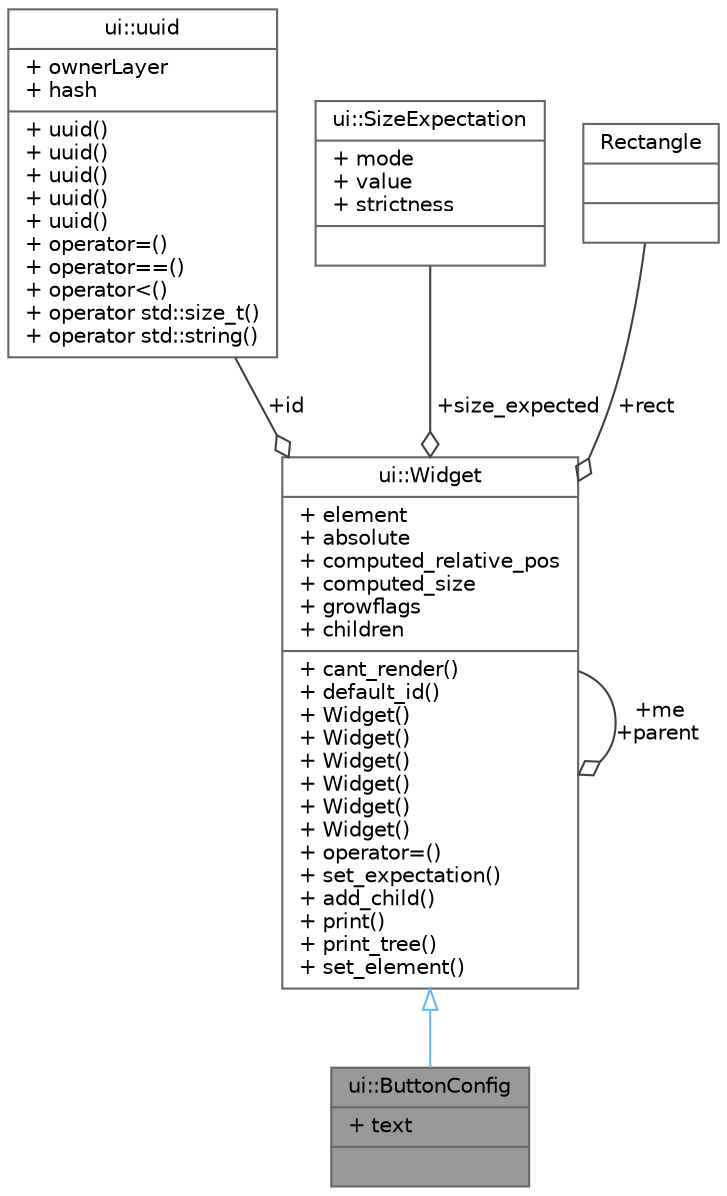 digraph "ui::ButtonConfig"
{
 // LATEX_PDF_SIZE
  bgcolor="transparent";
  edge [fontname=Helvetica,fontsize=10,labelfontname=Helvetica,labelfontsize=10];
  node [fontname=Helvetica,fontsize=10,shape=box,height=0.2,width=0.4];
  Node1 [shape=record,label="{ui::ButtonConfig\n|+ text\l|}",height=0.2,width=0.4,color="gray40", fillcolor="grey60", style="filled", fontcolor="black",tooltip=" "];
  Node2 -> Node1 [dir="back",color="steelblue1",style="solid",arrowtail="onormal"];
  Node2 [shape=record,label="{ui::Widget\n|+ element\l+ absolute\l+ computed_relative_pos\l+ computed_size\l+ growflags\l+ children\l|+ cant_render()\l+ default_id()\l+ Widget()\l+ Widget()\l+ Widget()\l+ Widget()\l+ Widget()\l+ Widget()\l+ operator=()\l+ set_expectation()\l+ add_child()\l+ print()\l+ print_tree()\l+ set_element()\l}",height=0.2,width=0.4,color="gray40", fillcolor="white", style="filled",URL="$d1/d00/structui_1_1_widget.html",tooltip=" "];
  Node2 -> Node2 [color="grey25",style="solid",label=" +me\n+parent" ,arrowhead="odiamond"];
  Node3 -> Node2 [color="grey25",style="solid",label=" +id" ,arrowhead="odiamond"];
  Node3 [shape=record,label="{ui::uuid\n|+ ownerLayer\l+ hash\l|+ uuid()\l+ uuid()\l+ uuid()\l+ uuid()\l+ uuid()\l+ operator=()\l+ operator==()\l+ operator\<()\l+ operator std::size_t()\l+ operator std::string()\l}",height=0.2,width=0.4,color="gray40", fillcolor="white", style="filled",URL="$d4/daf/structui_1_1uuid.html",tooltip=" "];
  Node4 -> Node2 [color="grey25",style="solid",label=" +size_expected" ,arrowhead="odiamond"];
  Node4 [shape=record,label="{ui::SizeExpectation\n|+ mode\l+ value\l+ strictness\l|}",height=0.2,width=0.4,color="gray40", fillcolor="white", style="filled",URL="$d3/d04/structui_1_1_size_expectation.html",tooltip=" "];
  Node5 -> Node2 [color="grey25",style="solid",label=" +rect" ,arrowhead="odiamond"];
  Node5 [shape=record,label="{Rectangle\n||}",height=0.2,width=0.4,color="gray40", fillcolor="white", style="filled",tooltip=" "];
}
